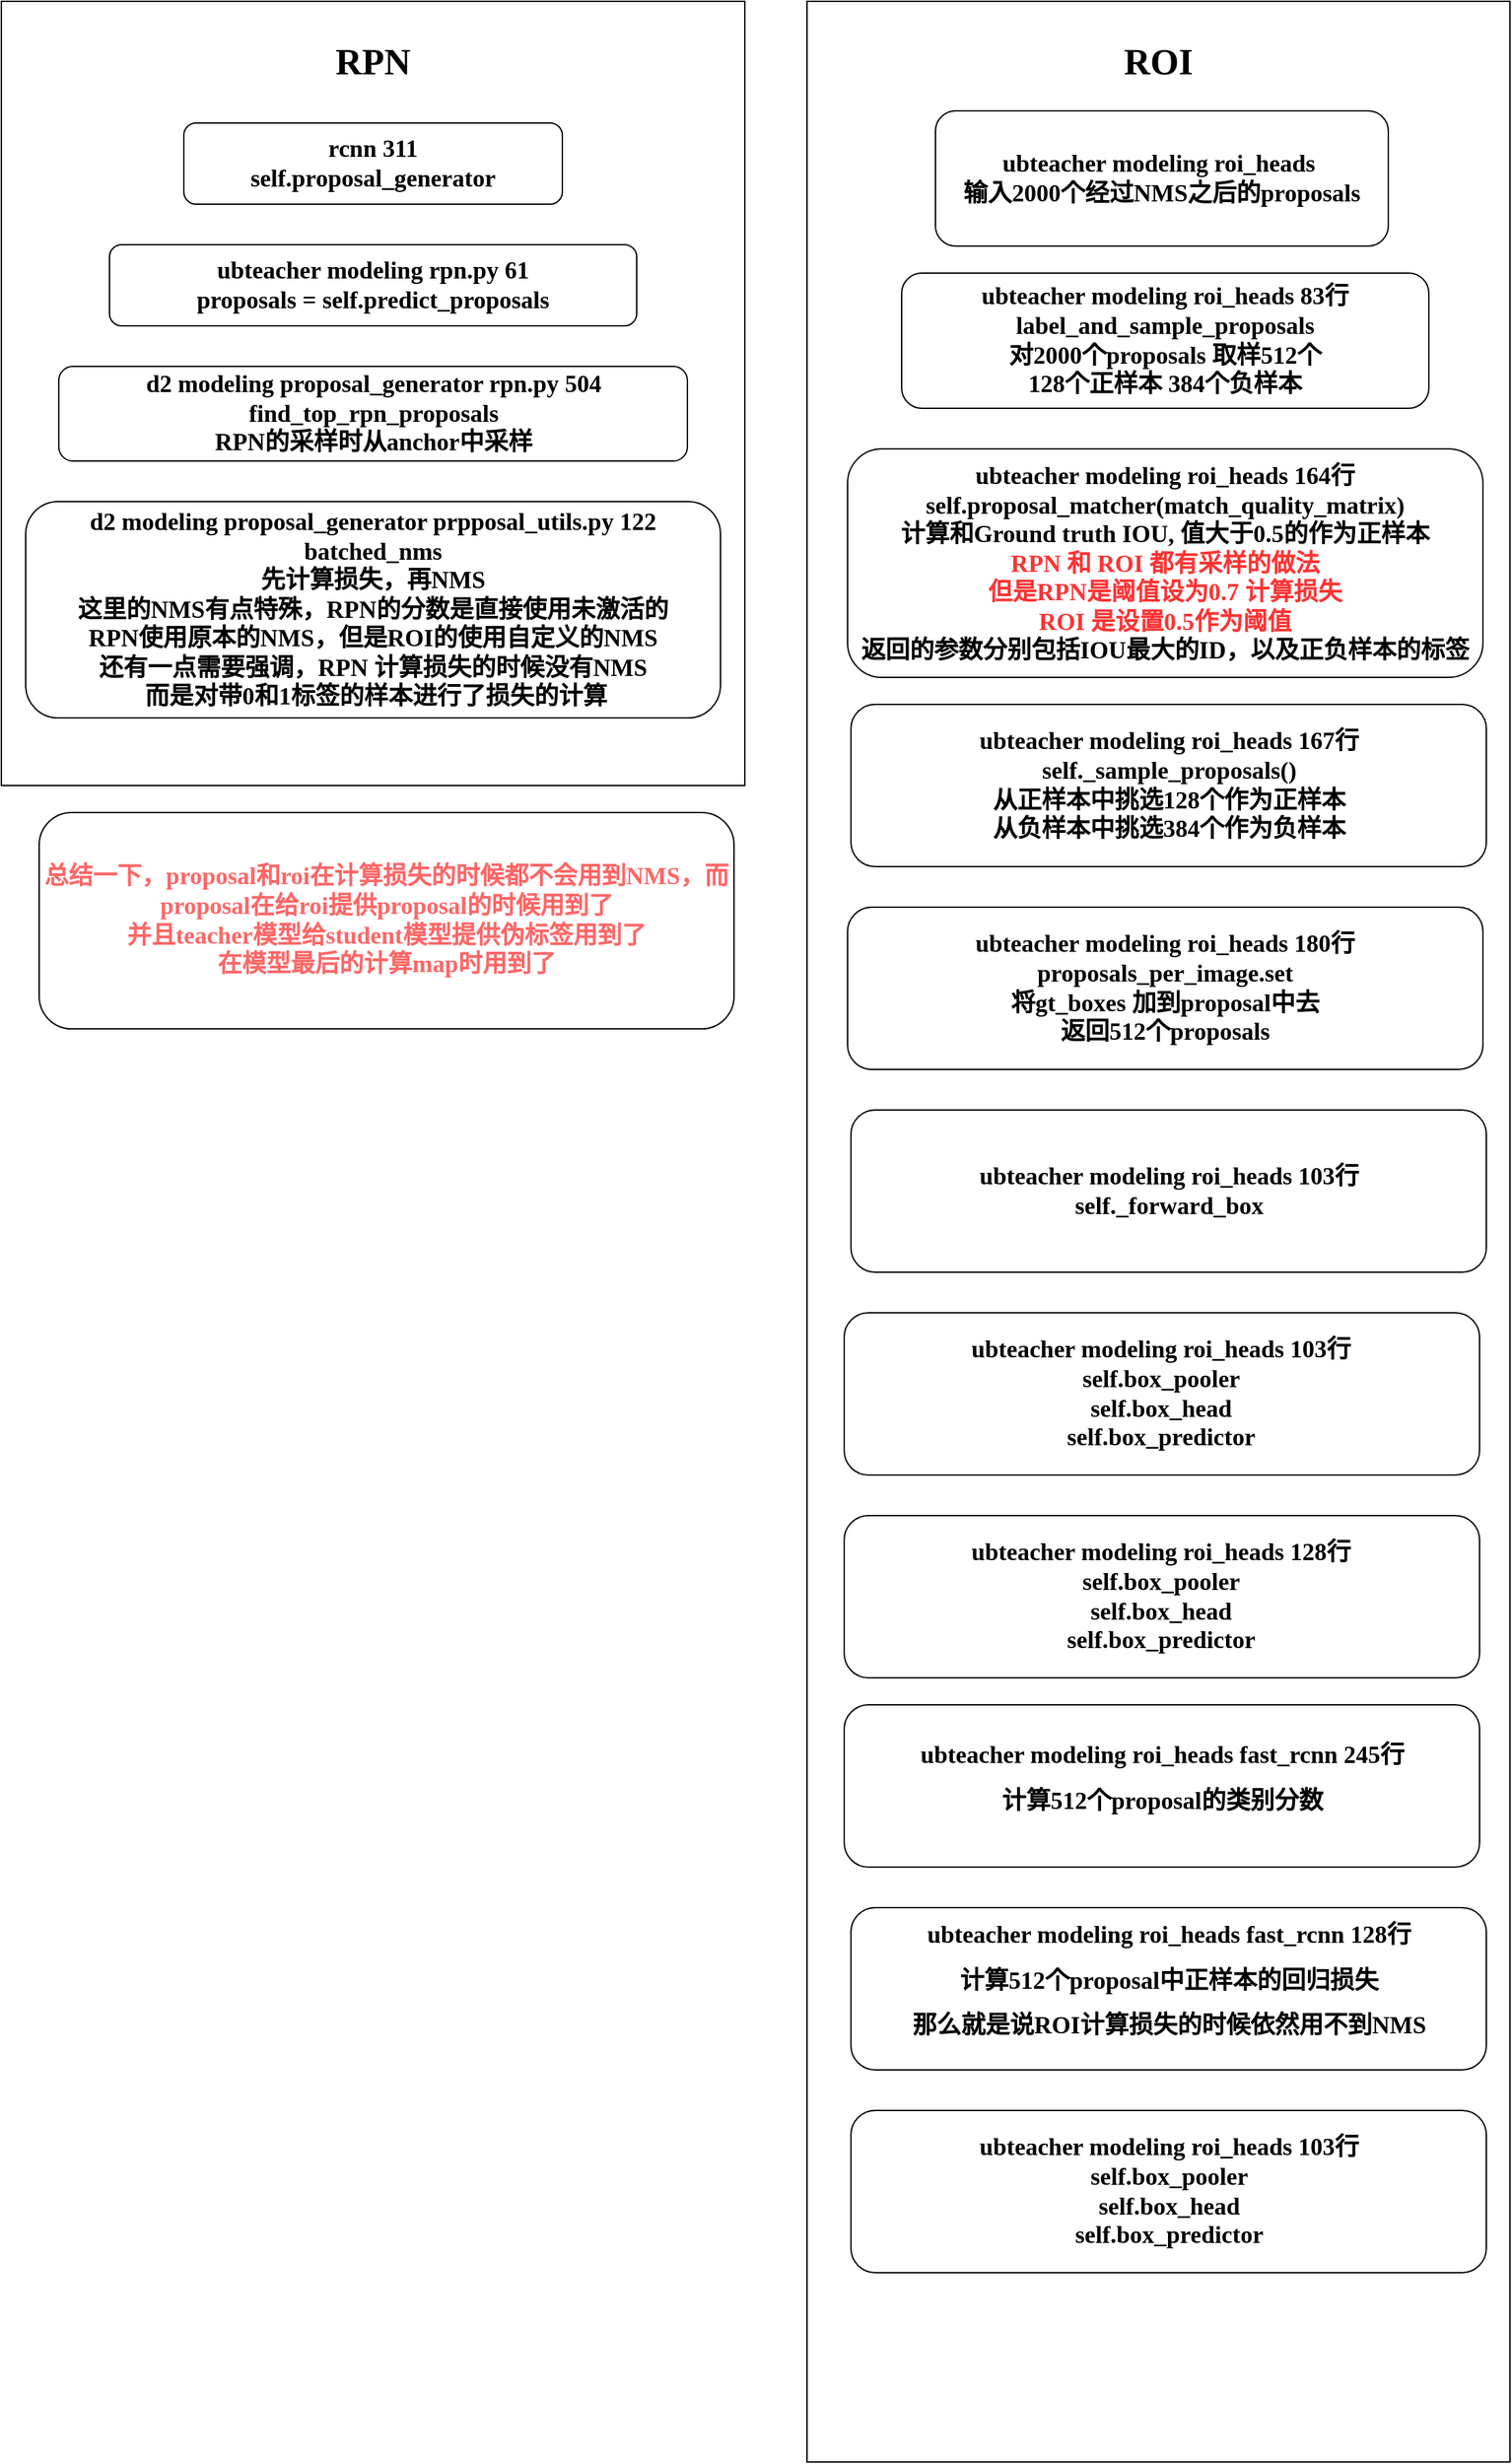 <mxfile version="20.3.1" type="github">
  <diagram id="cp2CzAZKEZPghFZQ-joy" name="第 1 页">
    <mxGraphModel dx="1634" dy="866" grid="1" gridSize="10" guides="1" tooltips="1" connect="1" arrows="1" fold="1" page="1" pageScale="1" pageWidth="1200" pageHeight="1920" math="0" shadow="0">
      <root>
        <mxCell id="0" />
        <mxCell id="1" parent="0" />
        <mxCell id="iZZFebuZpYIs87GABAeR-6" value="" style="rounded=0;whiteSpace=wrap;html=1;fontFamily=Tahoma;fontSize=18;" parent="1" vertex="1">
          <mxGeometry x="70" y="20" width="550" height="580" as="geometry" />
        </mxCell>
        <mxCell id="iZZFebuZpYIs87GABAeR-1" value="&lt;font style=&quot;font-size: 18px;&quot;&gt;rcnn 311&lt;br&gt;self.proposal_generator&lt;/font&gt;" style="rounded=1;whiteSpace=wrap;html=1;fontFamily=Tahoma;fontStyle=1;" parent="1" vertex="1">
          <mxGeometry x="205" y="110" width="280" height="60" as="geometry" />
        </mxCell>
        <mxCell id="iZZFebuZpYIs87GABAeR-2" value="&lt;font style=&quot;font-size: 18px;&quot;&gt;ubteacher modeling rpn.py 61&lt;br&gt;proposals = self.predict_proposals&lt;/font&gt;" style="rounded=1;whiteSpace=wrap;html=1;fontFamily=Tahoma;fontStyle=1;" parent="1" vertex="1">
          <mxGeometry x="150" y="200" width="390" height="60" as="geometry" />
        </mxCell>
        <mxCell id="iZZFebuZpYIs87GABAeR-3" value="&lt;font style=&quot;font-size: 18px;&quot;&gt;d2 modeling proposal_generator rpn.py 504&lt;br&gt;find_top_rpn_proposals&lt;br&gt;RPN的采样时从anchor中采样&lt;br&gt;&lt;/font&gt;" style="rounded=1;whiteSpace=wrap;html=1;fontFamily=Tahoma;fontStyle=1;" parent="1" vertex="1">
          <mxGeometry x="112.5" y="290" width="465" height="70" as="geometry" />
        </mxCell>
        <mxCell id="iZZFebuZpYIs87GABAeR-4" value="&lt;font style=&quot;font-size: 18px;&quot;&gt;d2 modeling proposal_generator prpposal_utils.py 122&lt;br&gt;batched_nms&lt;br&gt;先计算损失，再NMS&lt;br&gt;这里的NMS有点特殊，RPN的分数是直接使用未激活的&lt;br&gt;RPN使用原本的NMS，但是ROI的使用自定义的NMS&lt;br&gt;还有一点需要强调，RPN 计算损失的时候没有NMS&lt;br&gt;&amp;nbsp;而是对带0和1标签的样本进行了损失的计算&lt;br&gt;&lt;/font&gt;" style="rounded=1;whiteSpace=wrap;html=1;fontFamily=Tahoma;fontStyle=1;" parent="1" vertex="1">
          <mxGeometry x="88" y="390" width="514" height="160" as="geometry" />
        </mxCell>
        <mxCell id="iZZFebuZpYIs87GABAeR-7" value="RPN" style="text;html=1;strokeColor=none;fillColor=none;align=center;verticalAlign=middle;whiteSpace=wrap;rounded=0;fontFamily=Tahoma;fontSize=27;fontStyle=1" parent="1" vertex="1">
          <mxGeometry x="315" y="50" width="60" height="30" as="geometry" />
        </mxCell>
        <mxCell id="iZZFebuZpYIs87GABAeR-8" value="" style="rounded=0;whiteSpace=wrap;html=1;fontFamily=Tahoma;fontSize=18;" parent="1" vertex="1">
          <mxGeometry x="666" y="20" width="520" height="1820" as="geometry" />
        </mxCell>
        <mxCell id="iZZFebuZpYIs87GABAeR-9" value="&lt;span style=&quot;font-size: 18px;&quot;&gt;ubteacher modeling roi_heads&amp;nbsp;&lt;br&gt;输入2000个经过NMS之后的proposals&lt;/span&gt;" style="rounded=1;whiteSpace=wrap;html=1;fontFamily=Tahoma;fontStyle=1;" parent="1" vertex="1">
          <mxGeometry x="761" y="101" width="335" height="100" as="geometry" />
        </mxCell>
        <mxCell id="iZZFebuZpYIs87GABAeR-10" value="&lt;span style=&quot;font-size: 18px;&quot;&gt;ubteacher modeling roi_heads 83行&lt;/span&gt;&lt;span style=&quot;font-size: 18px;&quot;&gt;&lt;br&gt;label_and_sample_proposals&lt;br&gt;对2000个proposals 取样512个&lt;br&gt;128个正样本 384个负样本&lt;br&gt;&lt;/span&gt;" style="rounded=1;whiteSpace=wrap;html=1;fontFamily=Tahoma;fontStyle=1;" parent="1" vertex="1">
          <mxGeometry x="736" y="221" width="390" height="100" as="geometry" />
        </mxCell>
        <mxCell id="iZZFebuZpYIs87GABAeR-13" value="ROI" style="text;html=1;strokeColor=none;fillColor=none;align=center;verticalAlign=middle;whiteSpace=wrap;rounded=0;fontFamily=Tahoma;fontSize=27;fontStyle=1" parent="1" vertex="1">
          <mxGeometry x="896" y="50" width="60" height="30" as="geometry" />
        </mxCell>
        <mxCell id="iZZFebuZpYIs87GABAeR-14" value="&lt;span style=&quot;font-size: 18px;&quot;&gt;ubteacher modeling roi_heads 164行&lt;/span&gt;&lt;br&gt;&lt;span style=&quot;font-size: 18px;&quot;&gt;self.proposal_matcher(match_quality_matrix)&lt;br&gt;计算和Ground truth IOU, 值大于0.5的作为正样本&lt;br&gt;&lt;font color=&quot;#ff3333&quot;&gt;RPN 和 ROI 都有采样的做法&lt;br&gt;但是RPN是阈值设为0.7 计算损失&lt;br&gt;ROI 是设置0.5作为阈值&lt;br&gt;&lt;/font&gt;返回的参数分别包括IOU最大的ID，以及正负样本的标签&lt;br&gt;&lt;/span&gt;" style="rounded=1;whiteSpace=wrap;html=1;fontFamily=Tahoma;fontStyle=1;" parent="1" vertex="1">
          <mxGeometry x="696" y="351" width="470" height="169" as="geometry" />
        </mxCell>
        <mxCell id="iZZFebuZpYIs87GABAeR-15" value="&lt;span style=&quot;font-size: 18px;&quot;&gt;ubteacher modeling roi_heads 167行&lt;/span&gt;&lt;br&gt;&lt;span style=&quot;font-size: 18px;&quot;&gt;self._sample_proposals()&lt;br&gt;从正样本中挑选128个作为正样本&lt;/span&gt;&lt;br&gt;&lt;span style=&quot;font-size: 18px;&quot;&gt;从负样本中挑选384个作为负样本&lt;/span&gt;" style="rounded=1;whiteSpace=wrap;html=1;fontFamily=Tahoma;fontStyle=1;" parent="1" vertex="1">
          <mxGeometry x="698.5" y="540" width="470" height="120" as="geometry" />
        </mxCell>
        <mxCell id="iZZFebuZpYIs87GABAeR-16" value="&lt;span style=&quot;font-size: 18px;&quot;&gt;ubteacher modeling roi_heads 180行&lt;/span&gt;&lt;br&gt;&lt;span style=&quot;font-size: 18px;&quot;&gt;proposals_per_image.set&lt;br&gt;将gt_boxes 加到proposal中去&lt;br&gt;返回512个proposals&lt;br&gt;&lt;/span&gt;" style="rounded=1;whiteSpace=wrap;html=1;fontFamily=Tahoma;fontStyle=1;" parent="1" vertex="1">
          <mxGeometry x="696" y="690" width="470" height="120" as="geometry" />
        </mxCell>
        <mxCell id="iZZFebuZpYIs87GABAeR-17" value="&lt;span style=&quot;font-size: 18px;&quot;&gt;ubteacher modeling roi_heads 103行&lt;/span&gt;&lt;br&gt;&lt;span style=&quot;font-size: 18px;&quot;&gt;self._forward_box&lt;/span&gt;&lt;br&gt;" style="rounded=1;whiteSpace=wrap;html=1;fontFamily=Tahoma;fontStyle=1;" parent="1" vertex="1">
          <mxGeometry x="698.5" y="840" width="470" height="120" as="geometry" />
        </mxCell>
        <mxCell id="iZZFebuZpYIs87GABAeR-18" value="&lt;font style=&quot;font-size: 18px;&quot;&gt;ubteacher modeling roi_heads 103行&lt;br&gt;self.box_pooler&lt;br&gt;self.box_head&lt;br&gt;self.box_predictor&lt;/font&gt;" style="rounded=1;whiteSpace=wrap;html=1;fontFamily=Tahoma;fontStyle=1;" parent="1" vertex="1">
          <mxGeometry x="693.49" y="990" width="470" height="120" as="geometry" />
        </mxCell>
        <mxCell id="iZZFebuZpYIs87GABAeR-19" value="&lt;span style=&quot;font-size: 18px;&quot;&gt;ubteacher modeling roi_heads fast_rcnn 245行&lt;br&gt;&lt;/span&gt;&lt;p&gt;&lt;font style=&quot;font-size: 18px;&quot;&gt;计算512个proposal的类别分数&lt;/font&gt;&lt;/p&gt;" style="rounded=1;whiteSpace=wrap;html=1;fontFamily=Tahoma;fontStyle=1;" parent="1" vertex="1">
          <mxGeometry x="693.5" y="1280" width="470" height="120" as="geometry" />
        </mxCell>
        <mxCell id="iZZFebuZpYIs87GABAeR-20" value="&lt;font style=&quot;font-size: 18px;&quot;&gt;ubteacher modeling roi_heads 128行&lt;br&gt;self.box_pooler&lt;br&gt;self.box_head&lt;br&gt;self.box_predictor&lt;/font&gt;" style="rounded=1;whiteSpace=wrap;html=1;fontFamily=Tahoma;fontStyle=1;" parent="1" vertex="1">
          <mxGeometry x="693.49" y="1140" width="470" height="120" as="geometry" />
        </mxCell>
        <mxCell id="iZZFebuZpYIs87GABAeR-21" value="&lt;span style=&quot;font-size: 18px;&quot;&gt;ubteacher modeling roi_heads fast_rcnn 128行&lt;br&gt;&lt;/span&gt;&lt;p&gt;&lt;font style=&quot;font-size: 18px;&quot;&gt;计算512个proposal中正样本的回归损失&lt;/font&gt;&lt;/p&gt;&lt;p&gt;&lt;font style=&quot;font-size: 18px;&quot;&gt;那么就是说ROI计算损失的时候依然用不到NMS&lt;/font&gt;&lt;/p&gt;" style="rounded=1;whiteSpace=wrap;html=1;fontFamily=Tahoma;fontStyle=1;" parent="1" vertex="1">
          <mxGeometry x="698.5" y="1430" width="470" height="120" as="geometry" />
        </mxCell>
        <mxCell id="iZZFebuZpYIs87GABAeR-22" value="&lt;font style=&quot;font-size: 18px;&quot;&gt;ubteacher modeling roi_heads 103行&lt;br&gt;self.box_pooler&lt;br&gt;self.box_head&lt;br&gt;self.box_predictor&lt;/font&gt;" style="rounded=1;whiteSpace=wrap;html=1;fontFamily=Tahoma;fontStyle=1;" parent="1" vertex="1">
          <mxGeometry x="698.5" y="1580" width="470" height="120" as="geometry" />
        </mxCell>
        <mxCell id="iZZFebuZpYIs87GABAeR-23" value="&lt;font style=&quot;font-size: 18px;&quot;&gt;&lt;font color=&quot;#ff6666&quot;&gt;总结一下，proposal和roi在计算损失的时候都不会用到NMS，而proposal在给roi提供proposal的时候用到了&lt;br&gt;并且teacher模型给student模型提供伪标签用到了&lt;br&gt;在模型最后的计算map时用到了&lt;/font&gt;&lt;br&gt;&lt;/font&gt;" style="rounded=1;whiteSpace=wrap;html=1;fontFamily=Tahoma;fontStyle=1;" parent="1" vertex="1">
          <mxGeometry x="98" y="620" width="514" height="160" as="geometry" />
        </mxCell>
      </root>
    </mxGraphModel>
  </diagram>
</mxfile>
